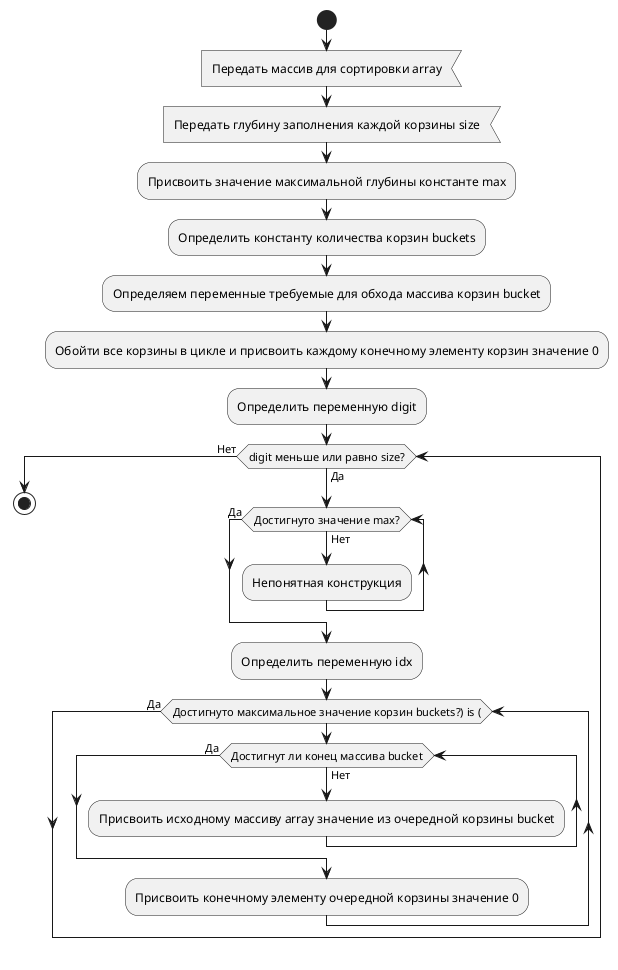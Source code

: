 ﻿@startuml
start
    :Передать массив для сортировки array<
    :Передать глубину заполнения каждой корзины size<

    :Присвоить значение максимальной глубины константе max;
    :Определить константу количества корзин buckets;
    :Определяем переменные требуемые для обхода массива корзин bucket;
    :Обойти все корзины в цикле и присвоить каждому конечному элементу корзин значение 0;
    :Определить переменную digit;

    while (digit меньше или равно size?) is (Да)
        while (Достигнуто значение max?) is (Нет)
            :Непонятная конструкция;
        endwhile (Да)
        :Определить переменную idx;
        while (Достигнуто максимальное значение корзин buckets?) is ()
            while (Достигнут ли конец массива bucket) is (Нет)
                :Присвоить исходному массиву array значение из очередной корзины bucket;
            endwhile (Да)
            :Присвоить конечному элементу очередной корзины значение 0;
        endwhile (Да)
    endwhile (Нет)

stop
@enduml